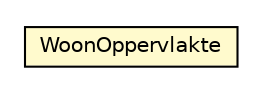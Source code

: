#!/usr/local/bin/dot
#
# Class diagram 
# Generated by UMLGraph version R5_6-24-gf6e263 (http://www.umlgraph.org/)
#

digraph G {
	edge [fontname="Helvetica",fontsize=10,labelfontname="Helvetica",labelfontsize=10];
	node [fontname="Helvetica",fontsize=10,shape=plaintext];
	nodesep=0.25;
	ranksep=0.5;
	// nl.egem.stuf.sector.bg._0204.VBOFund.WoonOppervlakte
	c224743 [label=<<table title="nl.egem.stuf.sector.bg._0204.VBOFund.WoonOppervlakte" border="0" cellborder="1" cellspacing="0" cellpadding="2" port="p" bgcolor="lemonChiffon" href="./VBOFund.WoonOppervlakte.html">
		<tr><td><table border="0" cellspacing="0" cellpadding="1">
<tr><td align="center" balign="center"> WoonOppervlakte </td></tr>
		</table></td></tr>
		</table>>, URL="./VBOFund.WoonOppervlakte.html", fontname="Helvetica", fontcolor="black", fontsize=10.0];
}

